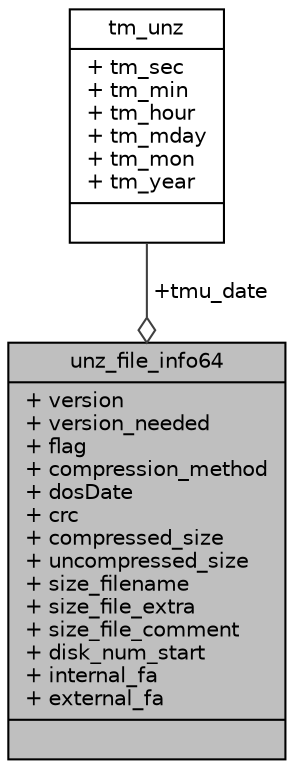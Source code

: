 digraph "unz_file_info64"
{
  edge [fontname="Helvetica",fontsize="10",labelfontname="Helvetica",labelfontsize="10"];
  node [fontname="Helvetica",fontsize="10",shape=record];
  Node1 [label="{unz_file_info64\n|+ version\l+ version_needed\l+ flag\l+ compression_method\l+ dosDate\l+ crc\l+ compressed_size\l+ uncompressed_size\l+ size_filename\l+ size_file_extra\l+ size_file_comment\l+ disk_num_start\l+ internal_fa\l+ external_fa\l|}",height=0.2,width=0.4,color="black", fillcolor="grey75", style="filled", fontcolor="black"];
  Node2 -> Node1 [color="grey25",fontsize="10",style="solid",label=" +tmu_date" ,arrowhead="odiamond",fontname="Helvetica"];
  Node2 [label="{tm_unz\n|+ tm_sec\l+ tm_min\l+ tm_hour\l+ tm_mday\l+ tm_mon\l+ tm_year\l|}",height=0.2,width=0.4,color="black", fillcolor="white", style="filled",URL="$unzip_8h.html#structtm__unz"];
}
